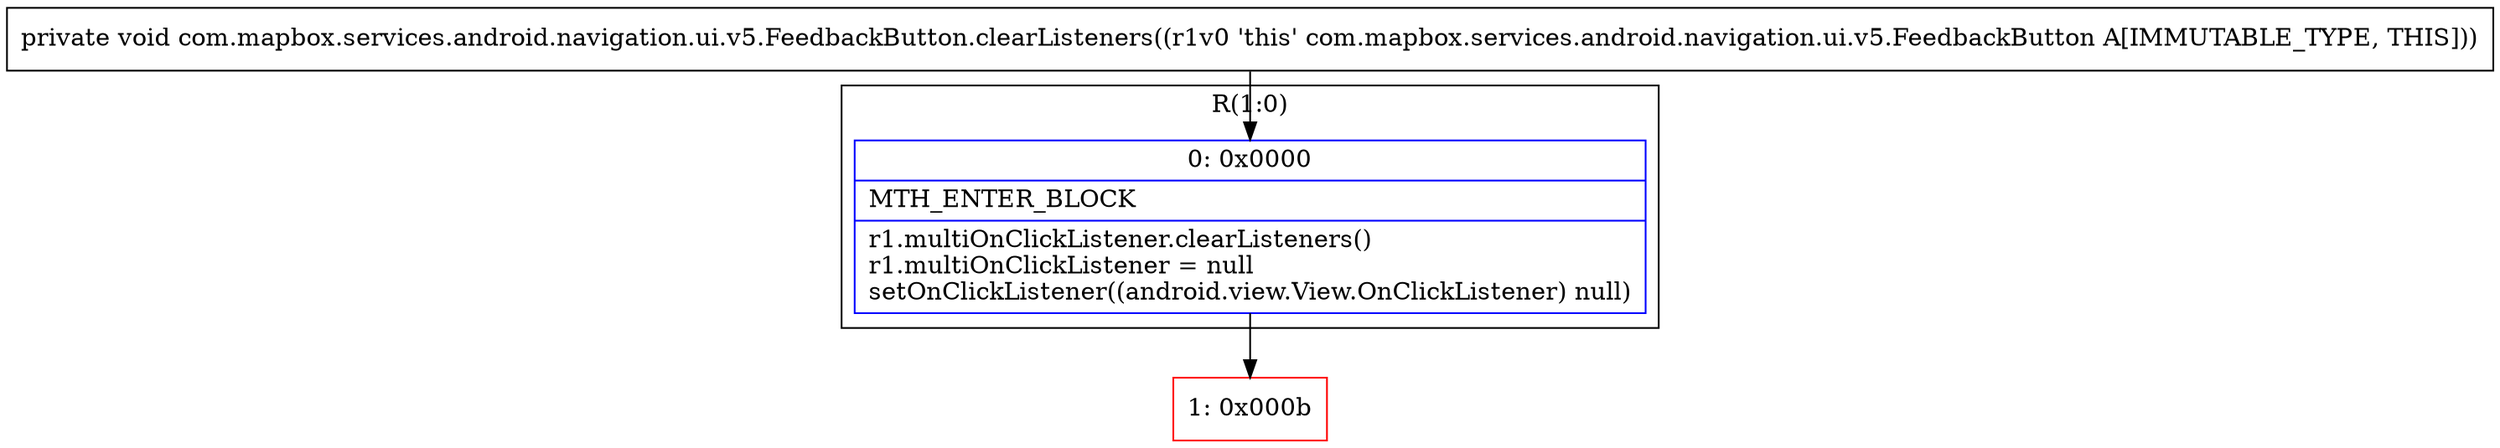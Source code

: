 digraph "CFG forcom.mapbox.services.android.navigation.ui.v5.FeedbackButton.clearListeners()V" {
subgraph cluster_Region_578672656 {
label = "R(1:0)";
node [shape=record,color=blue];
Node_0 [shape=record,label="{0\:\ 0x0000|MTH_ENTER_BLOCK\l|r1.multiOnClickListener.clearListeners()\lr1.multiOnClickListener = null\lsetOnClickListener((android.view.View.OnClickListener) null)\l}"];
}
Node_1 [shape=record,color=red,label="{1\:\ 0x000b}"];
MethodNode[shape=record,label="{private void com.mapbox.services.android.navigation.ui.v5.FeedbackButton.clearListeners((r1v0 'this' com.mapbox.services.android.navigation.ui.v5.FeedbackButton A[IMMUTABLE_TYPE, THIS])) }"];
MethodNode -> Node_0;
Node_0 -> Node_1;
}


